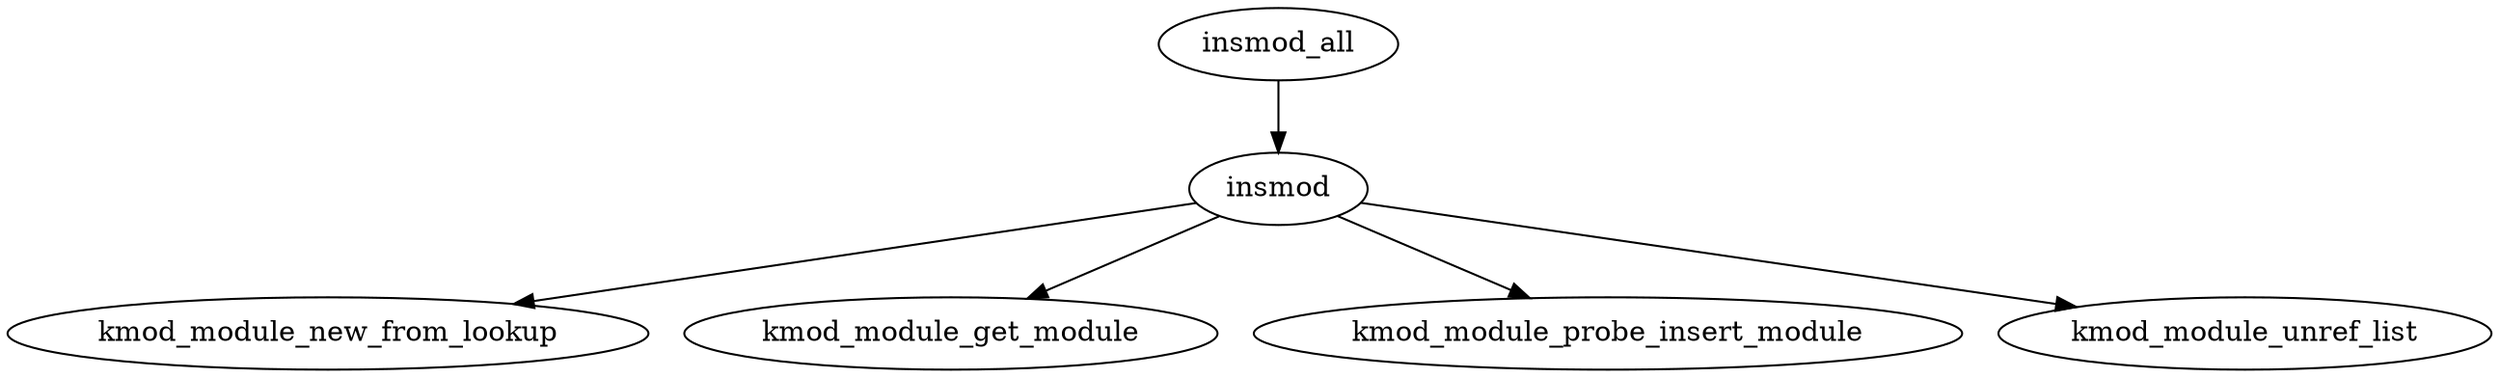 digraph G {

	insmod_all -> insmod;

	insmod -> kmod_module_new_from_lookup;
	insmod -> kmod_module_get_module;
	insmod -> kmod_module_probe_insert_module;
	insmod -> kmod_module_unref_list;

}

